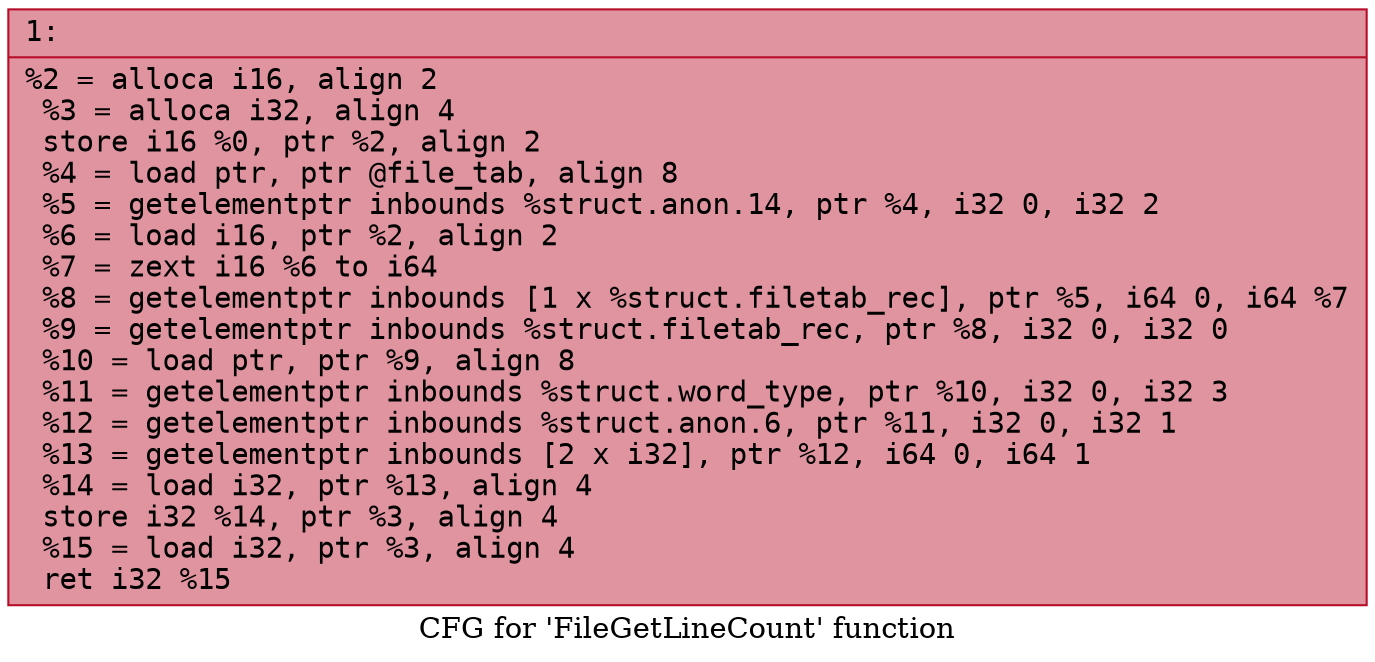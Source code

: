 digraph "CFG for 'FileGetLineCount' function" {
	label="CFG for 'FileGetLineCount' function";

	Node0x600003985450 [shape=record,color="#b70d28ff", style=filled, fillcolor="#b70d2870" fontname="Courier",label="{1:\l|  %2 = alloca i16, align 2\l  %3 = alloca i32, align 4\l  store i16 %0, ptr %2, align 2\l  %4 = load ptr, ptr @file_tab, align 8\l  %5 = getelementptr inbounds %struct.anon.14, ptr %4, i32 0, i32 2\l  %6 = load i16, ptr %2, align 2\l  %7 = zext i16 %6 to i64\l  %8 = getelementptr inbounds [1 x %struct.filetab_rec], ptr %5, i64 0, i64 %7\l  %9 = getelementptr inbounds %struct.filetab_rec, ptr %8, i32 0, i32 0\l  %10 = load ptr, ptr %9, align 8\l  %11 = getelementptr inbounds %struct.word_type, ptr %10, i32 0, i32 3\l  %12 = getelementptr inbounds %struct.anon.6, ptr %11, i32 0, i32 1\l  %13 = getelementptr inbounds [2 x i32], ptr %12, i64 0, i64 1\l  %14 = load i32, ptr %13, align 4\l  store i32 %14, ptr %3, align 4\l  %15 = load i32, ptr %3, align 4\l  ret i32 %15\l}"];
}
